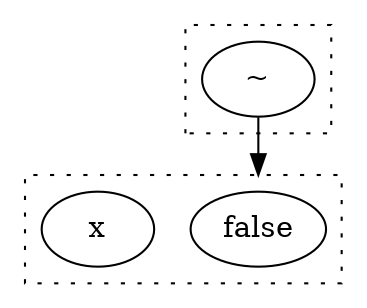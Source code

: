 digraph egraph {
  compound=true
  clusterrank=local
  subgraph cluster_0 {
    style=dotted
    0.0[label = "false"]
    0.1[label = "x"]
  }
  subgraph cluster_2 {
    style=dotted
    2.0[label = "~"]
  }
  2.0 -> 0.0 [lhead = cluster_0, ]
}